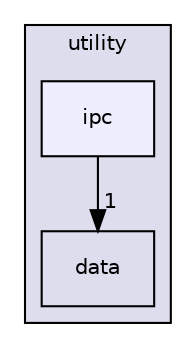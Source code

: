 digraph "/home/hoo/project/Express/src/utility/ipc" {
  compound=true
  node [ fontsize="10", fontname="Helvetica"];
  edge [ labelfontsize="10", labelfontname="Helvetica"];
  subgraph clusterdir_0619a8f54b4fad7043a6de45be8fde0b {
    graph [ bgcolor="#ddddee", pencolor="black", label="utility" fontname="Helvetica", fontsize="10", URL="dir_0619a8f54b4fad7043a6de45be8fde0b.html"]
  dir_d360c48aa0a3c3f27257a6424a974ab8 [shape=box label="data" URL="dir_d360c48aa0a3c3f27257a6424a974ab8.html"];
  dir_8bc533ae4e070b67fdac28663519efb4 [shape=box, label="ipc", style="filled", fillcolor="#eeeeff", pencolor="black", URL="dir_8bc533ae4e070b67fdac28663519efb4.html"];
  }
  dir_8bc533ae4e070b67fdac28663519efb4->dir_d360c48aa0a3c3f27257a6424a974ab8 [headlabel="1", labeldistance=1.5 headhref="dir_000007_000006.html"];
}
